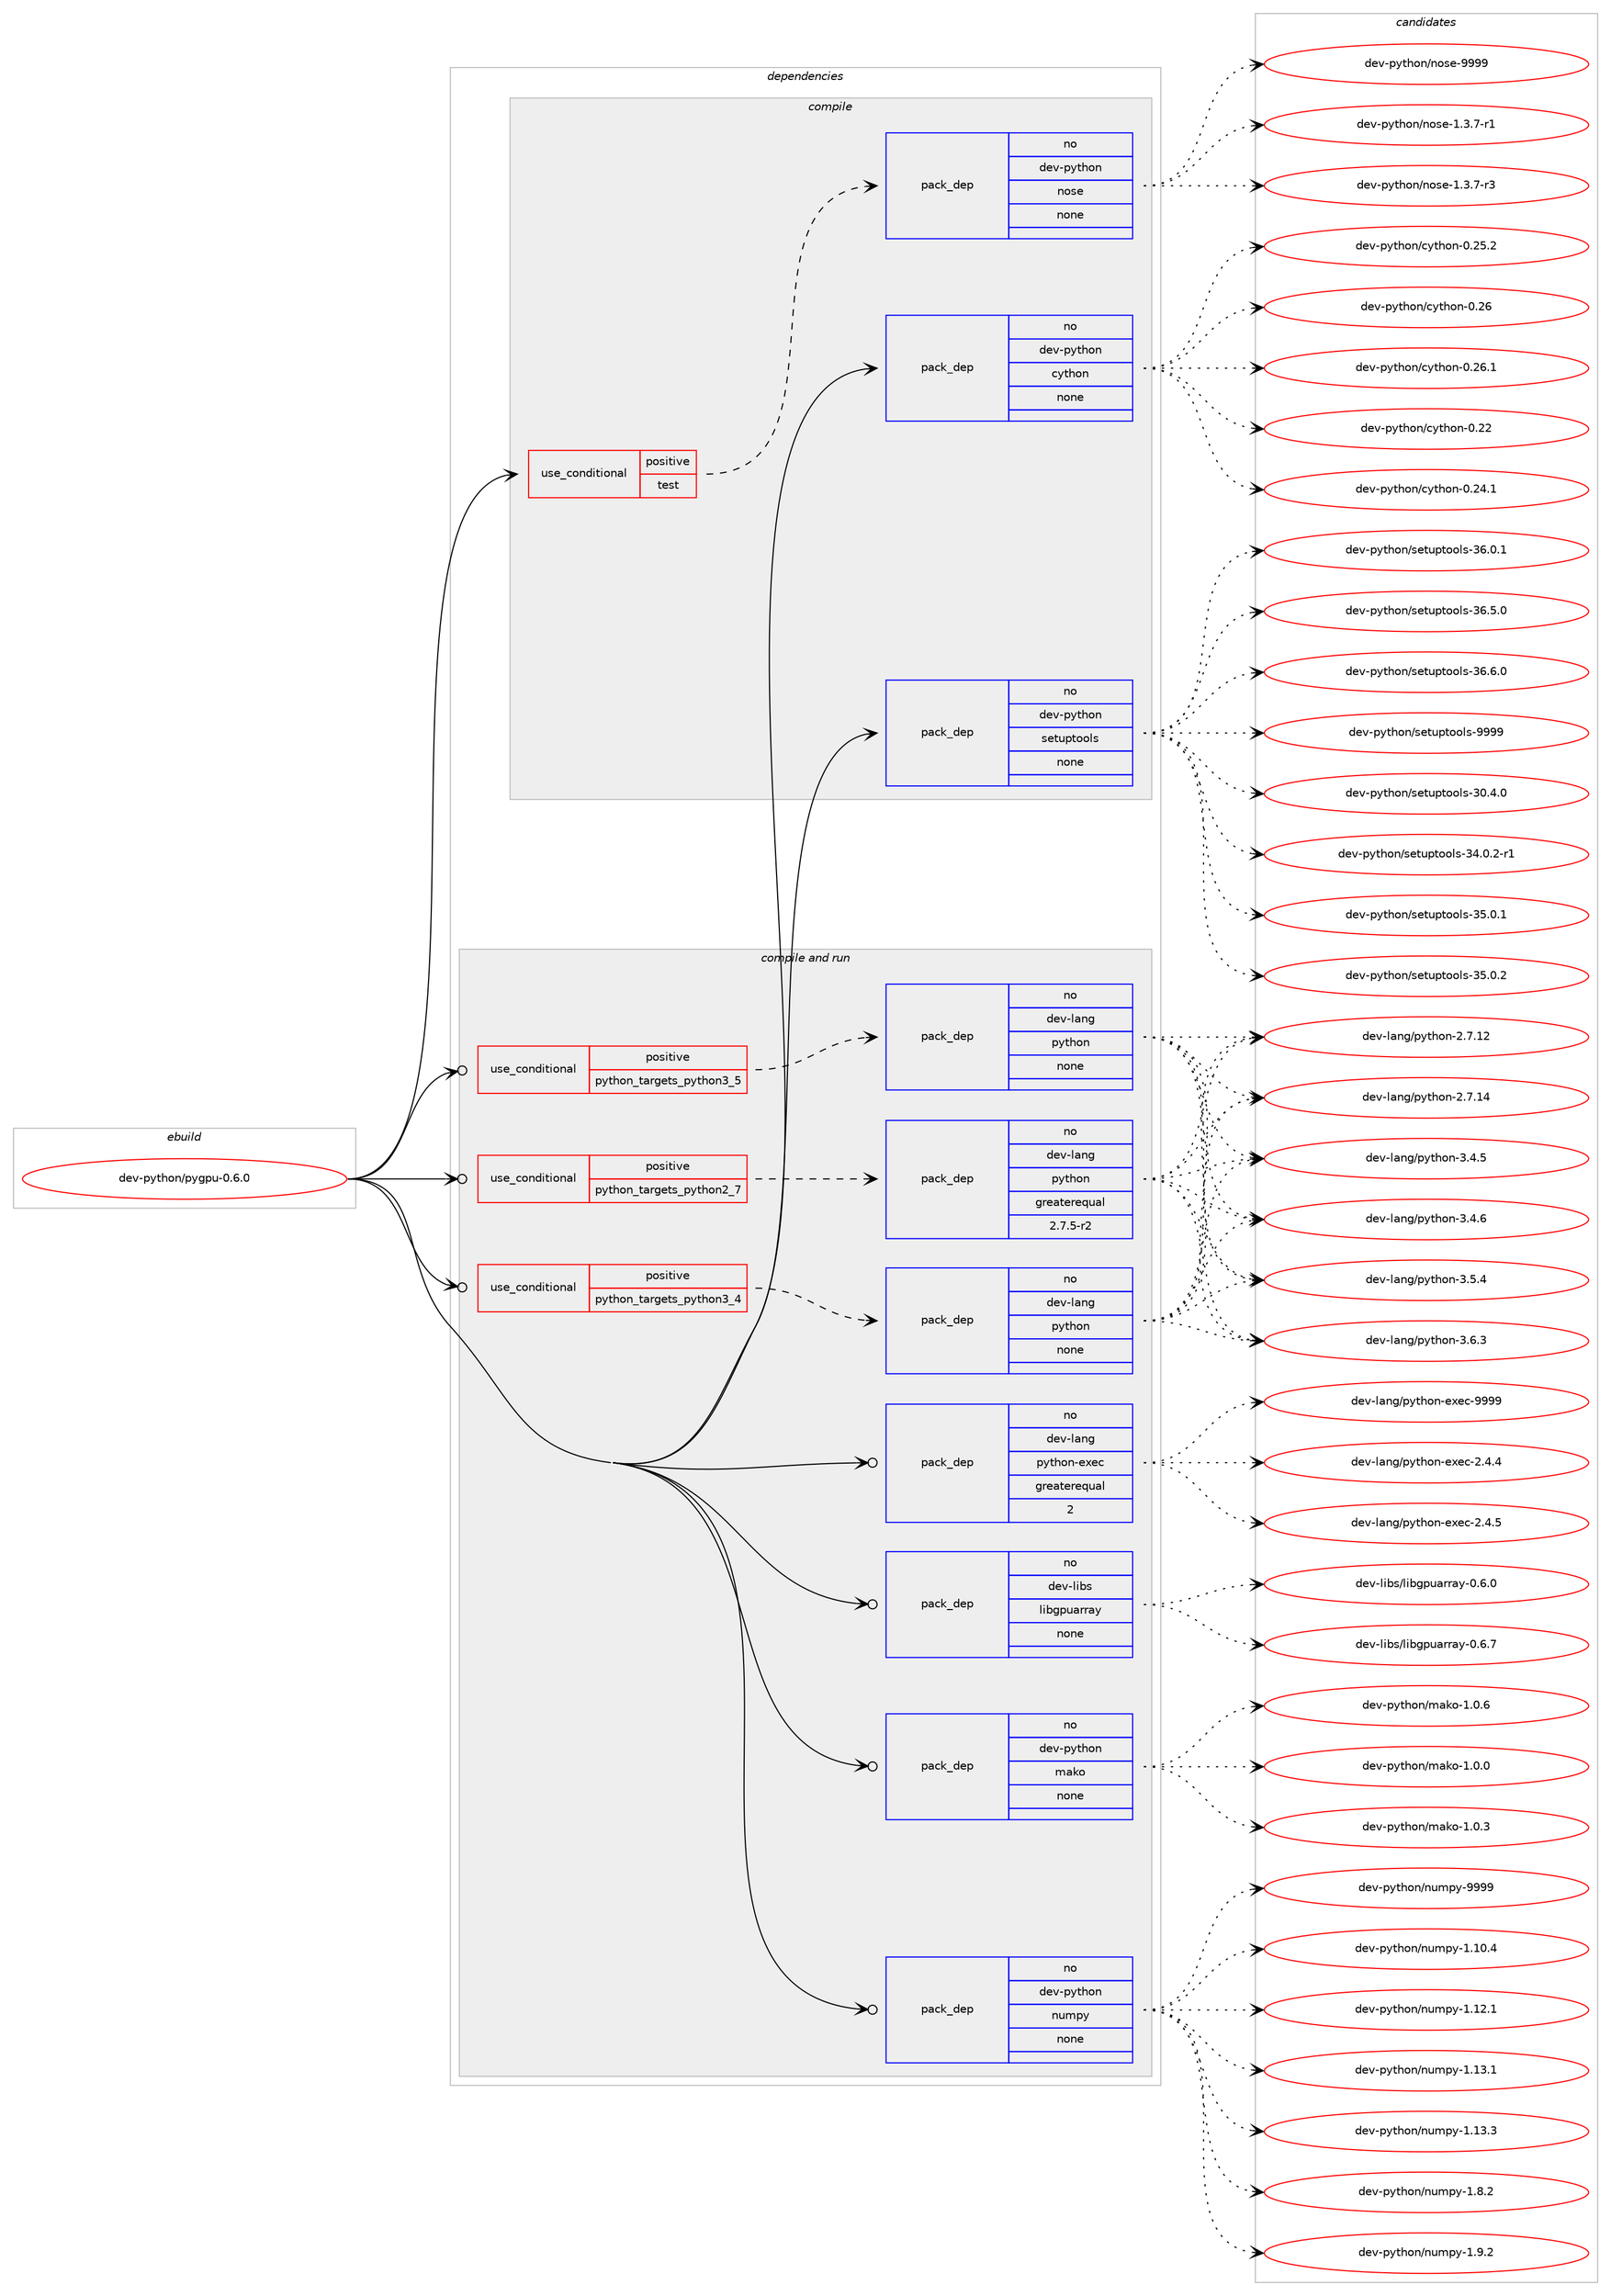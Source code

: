 digraph prolog {

# *************
# Graph options
# *************

newrank=true;
concentrate=true;
compound=true;
graph [rankdir=LR,fontname=Helvetica,fontsize=10,ranksep=1.5];#, ranksep=2.5, nodesep=0.2];
edge  [arrowhead=vee];
node  [fontname=Helvetica,fontsize=10];

# **********
# The ebuild
# **********

subgraph cluster_leftcol {
color=gray;
rank=same;
label=<<i>ebuild</i>>;
id [label="dev-python/pygpu-0.6.0", color=red, width=4, href="../dev-python/pygpu-0.6.0.svg"];
}

# ****************
# The dependencies
# ****************

subgraph cluster_midcol {
color=gray;
label=<<i>dependencies</i>>;
subgraph cluster_compile {
fillcolor="#eeeeee";
style=filled;
label=<<i>compile</i>>;
subgraph cond38506 {
dependency176638 [label=<<TABLE BORDER="0" CELLBORDER="1" CELLSPACING="0" CELLPADDING="4"><TR><TD ROWSPAN="3" CELLPADDING="10">use_conditional</TD></TR><TR><TD>positive</TD></TR><TR><TD>test</TD></TR></TABLE>>, shape=none, color=red];
subgraph pack134217 {
dependency176639 [label=<<TABLE BORDER="0" CELLBORDER="1" CELLSPACING="0" CELLPADDING="4" WIDTH="220"><TR><TD ROWSPAN="6" CELLPADDING="30">pack_dep</TD></TR><TR><TD WIDTH="110">no</TD></TR><TR><TD>dev-python</TD></TR><TR><TD>nose</TD></TR><TR><TD>none</TD></TR><TR><TD></TD></TR></TABLE>>, shape=none, color=blue];
}
dependency176638:e -> dependency176639:w [weight=20,style="dashed",arrowhead="vee"];
}
id:e -> dependency176638:w [weight=20,style="solid",arrowhead="vee"];
subgraph pack134218 {
dependency176640 [label=<<TABLE BORDER="0" CELLBORDER="1" CELLSPACING="0" CELLPADDING="4" WIDTH="220"><TR><TD ROWSPAN="6" CELLPADDING="30">pack_dep</TD></TR><TR><TD WIDTH="110">no</TD></TR><TR><TD>dev-python</TD></TR><TR><TD>cython</TD></TR><TR><TD>none</TD></TR><TR><TD></TD></TR></TABLE>>, shape=none, color=blue];
}
id:e -> dependency176640:w [weight=20,style="solid",arrowhead="vee"];
subgraph pack134219 {
dependency176641 [label=<<TABLE BORDER="0" CELLBORDER="1" CELLSPACING="0" CELLPADDING="4" WIDTH="220"><TR><TD ROWSPAN="6" CELLPADDING="30">pack_dep</TD></TR><TR><TD WIDTH="110">no</TD></TR><TR><TD>dev-python</TD></TR><TR><TD>setuptools</TD></TR><TR><TD>none</TD></TR><TR><TD></TD></TR></TABLE>>, shape=none, color=blue];
}
id:e -> dependency176641:w [weight=20,style="solid",arrowhead="vee"];
}
subgraph cluster_compileandrun {
fillcolor="#eeeeee";
style=filled;
label=<<i>compile and run</i>>;
subgraph cond38507 {
dependency176642 [label=<<TABLE BORDER="0" CELLBORDER="1" CELLSPACING="0" CELLPADDING="4"><TR><TD ROWSPAN="3" CELLPADDING="10">use_conditional</TD></TR><TR><TD>positive</TD></TR><TR><TD>python_targets_python2_7</TD></TR></TABLE>>, shape=none, color=red];
subgraph pack134220 {
dependency176643 [label=<<TABLE BORDER="0" CELLBORDER="1" CELLSPACING="0" CELLPADDING="4" WIDTH="220"><TR><TD ROWSPAN="6" CELLPADDING="30">pack_dep</TD></TR><TR><TD WIDTH="110">no</TD></TR><TR><TD>dev-lang</TD></TR><TR><TD>python</TD></TR><TR><TD>greaterequal</TD></TR><TR><TD>2.7.5-r2</TD></TR></TABLE>>, shape=none, color=blue];
}
dependency176642:e -> dependency176643:w [weight=20,style="dashed",arrowhead="vee"];
}
id:e -> dependency176642:w [weight=20,style="solid",arrowhead="odotvee"];
subgraph cond38508 {
dependency176644 [label=<<TABLE BORDER="0" CELLBORDER="1" CELLSPACING="0" CELLPADDING="4"><TR><TD ROWSPAN="3" CELLPADDING="10">use_conditional</TD></TR><TR><TD>positive</TD></TR><TR><TD>python_targets_python3_4</TD></TR></TABLE>>, shape=none, color=red];
subgraph pack134221 {
dependency176645 [label=<<TABLE BORDER="0" CELLBORDER="1" CELLSPACING="0" CELLPADDING="4" WIDTH="220"><TR><TD ROWSPAN="6" CELLPADDING="30">pack_dep</TD></TR><TR><TD WIDTH="110">no</TD></TR><TR><TD>dev-lang</TD></TR><TR><TD>python</TD></TR><TR><TD>none</TD></TR><TR><TD></TD></TR></TABLE>>, shape=none, color=blue];
}
dependency176644:e -> dependency176645:w [weight=20,style="dashed",arrowhead="vee"];
}
id:e -> dependency176644:w [weight=20,style="solid",arrowhead="odotvee"];
subgraph cond38509 {
dependency176646 [label=<<TABLE BORDER="0" CELLBORDER="1" CELLSPACING="0" CELLPADDING="4"><TR><TD ROWSPAN="3" CELLPADDING="10">use_conditional</TD></TR><TR><TD>positive</TD></TR><TR><TD>python_targets_python3_5</TD></TR></TABLE>>, shape=none, color=red];
subgraph pack134222 {
dependency176647 [label=<<TABLE BORDER="0" CELLBORDER="1" CELLSPACING="0" CELLPADDING="4" WIDTH="220"><TR><TD ROWSPAN="6" CELLPADDING="30">pack_dep</TD></TR><TR><TD WIDTH="110">no</TD></TR><TR><TD>dev-lang</TD></TR><TR><TD>python</TD></TR><TR><TD>none</TD></TR><TR><TD></TD></TR></TABLE>>, shape=none, color=blue];
}
dependency176646:e -> dependency176647:w [weight=20,style="dashed",arrowhead="vee"];
}
id:e -> dependency176646:w [weight=20,style="solid",arrowhead="odotvee"];
subgraph pack134223 {
dependency176648 [label=<<TABLE BORDER="0" CELLBORDER="1" CELLSPACING="0" CELLPADDING="4" WIDTH="220"><TR><TD ROWSPAN="6" CELLPADDING="30">pack_dep</TD></TR><TR><TD WIDTH="110">no</TD></TR><TR><TD>dev-lang</TD></TR><TR><TD>python-exec</TD></TR><TR><TD>greaterequal</TD></TR><TR><TD>2</TD></TR></TABLE>>, shape=none, color=blue];
}
id:e -> dependency176648:w [weight=20,style="solid",arrowhead="odotvee"];
subgraph pack134224 {
dependency176649 [label=<<TABLE BORDER="0" CELLBORDER="1" CELLSPACING="0" CELLPADDING="4" WIDTH="220"><TR><TD ROWSPAN="6" CELLPADDING="30">pack_dep</TD></TR><TR><TD WIDTH="110">no</TD></TR><TR><TD>dev-libs</TD></TR><TR><TD>libgpuarray</TD></TR><TR><TD>none</TD></TR><TR><TD></TD></TR></TABLE>>, shape=none, color=blue];
}
id:e -> dependency176649:w [weight=20,style="solid",arrowhead="odotvee"];
subgraph pack134225 {
dependency176650 [label=<<TABLE BORDER="0" CELLBORDER="1" CELLSPACING="0" CELLPADDING="4" WIDTH="220"><TR><TD ROWSPAN="6" CELLPADDING="30">pack_dep</TD></TR><TR><TD WIDTH="110">no</TD></TR><TR><TD>dev-python</TD></TR><TR><TD>mako</TD></TR><TR><TD>none</TD></TR><TR><TD></TD></TR></TABLE>>, shape=none, color=blue];
}
id:e -> dependency176650:w [weight=20,style="solid",arrowhead="odotvee"];
subgraph pack134226 {
dependency176651 [label=<<TABLE BORDER="0" CELLBORDER="1" CELLSPACING="0" CELLPADDING="4" WIDTH="220"><TR><TD ROWSPAN="6" CELLPADDING="30">pack_dep</TD></TR><TR><TD WIDTH="110">no</TD></TR><TR><TD>dev-python</TD></TR><TR><TD>numpy</TD></TR><TR><TD>none</TD></TR><TR><TD></TD></TR></TABLE>>, shape=none, color=blue];
}
id:e -> dependency176651:w [weight=20,style="solid",arrowhead="odotvee"];
}
subgraph cluster_run {
fillcolor="#eeeeee";
style=filled;
label=<<i>run</i>>;
}
}

# **************
# The candidates
# **************

subgraph cluster_choices {
rank=same;
color=gray;
label=<<i>candidates</i>>;

subgraph choice134217 {
color=black;
nodesep=1;
choice10010111845112121116104111110471101111151014549465146554511449 [label="dev-python/nose-1.3.7-r1", color=red, width=4,href="../dev-python/nose-1.3.7-r1.svg"];
choice10010111845112121116104111110471101111151014549465146554511451 [label="dev-python/nose-1.3.7-r3", color=red, width=4,href="../dev-python/nose-1.3.7-r3.svg"];
choice10010111845112121116104111110471101111151014557575757 [label="dev-python/nose-9999", color=red, width=4,href="../dev-python/nose-9999.svg"];
dependency176639:e -> choice10010111845112121116104111110471101111151014549465146554511449:w [style=dotted,weight="100"];
dependency176639:e -> choice10010111845112121116104111110471101111151014549465146554511451:w [style=dotted,weight="100"];
dependency176639:e -> choice10010111845112121116104111110471101111151014557575757:w [style=dotted,weight="100"];
}
subgraph choice134218 {
color=black;
nodesep=1;
choice1001011184511212111610411111047991211161041111104548465050 [label="dev-python/cython-0.22", color=red, width=4,href="../dev-python/cython-0.22.svg"];
choice10010111845112121116104111110479912111610411111045484650524649 [label="dev-python/cython-0.24.1", color=red, width=4,href="../dev-python/cython-0.24.1.svg"];
choice10010111845112121116104111110479912111610411111045484650534650 [label="dev-python/cython-0.25.2", color=red, width=4,href="../dev-python/cython-0.25.2.svg"];
choice1001011184511212111610411111047991211161041111104548465054 [label="dev-python/cython-0.26", color=red, width=4,href="../dev-python/cython-0.26.svg"];
choice10010111845112121116104111110479912111610411111045484650544649 [label="dev-python/cython-0.26.1", color=red, width=4,href="../dev-python/cython-0.26.1.svg"];
dependency176640:e -> choice1001011184511212111610411111047991211161041111104548465050:w [style=dotted,weight="100"];
dependency176640:e -> choice10010111845112121116104111110479912111610411111045484650524649:w [style=dotted,weight="100"];
dependency176640:e -> choice10010111845112121116104111110479912111610411111045484650534650:w [style=dotted,weight="100"];
dependency176640:e -> choice1001011184511212111610411111047991211161041111104548465054:w [style=dotted,weight="100"];
dependency176640:e -> choice10010111845112121116104111110479912111610411111045484650544649:w [style=dotted,weight="100"];
}
subgraph choice134219 {
color=black;
nodesep=1;
choice100101118451121211161041111104711510111611711211611111110811545514846524648 [label="dev-python/setuptools-30.4.0", color=red, width=4,href="../dev-python/setuptools-30.4.0.svg"];
choice1001011184511212111610411111047115101116117112116111111108115455152464846504511449 [label="dev-python/setuptools-34.0.2-r1", color=red, width=4,href="../dev-python/setuptools-34.0.2-r1.svg"];
choice100101118451121211161041111104711510111611711211611111110811545515346484649 [label="dev-python/setuptools-35.0.1", color=red, width=4,href="../dev-python/setuptools-35.0.1.svg"];
choice100101118451121211161041111104711510111611711211611111110811545515346484650 [label="dev-python/setuptools-35.0.2", color=red, width=4,href="../dev-python/setuptools-35.0.2.svg"];
choice100101118451121211161041111104711510111611711211611111110811545515446484649 [label="dev-python/setuptools-36.0.1", color=red, width=4,href="../dev-python/setuptools-36.0.1.svg"];
choice100101118451121211161041111104711510111611711211611111110811545515446534648 [label="dev-python/setuptools-36.5.0", color=red, width=4,href="../dev-python/setuptools-36.5.0.svg"];
choice100101118451121211161041111104711510111611711211611111110811545515446544648 [label="dev-python/setuptools-36.6.0", color=red, width=4,href="../dev-python/setuptools-36.6.0.svg"];
choice10010111845112121116104111110471151011161171121161111111081154557575757 [label="dev-python/setuptools-9999", color=red, width=4,href="../dev-python/setuptools-9999.svg"];
dependency176641:e -> choice100101118451121211161041111104711510111611711211611111110811545514846524648:w [style=dotted,weight="100"];
dependency176641:e -> choice1001011184511212111610411111047115101116117112116111111108115455152464846504511449:w [style=dotted,weight="100"];
dependency176641:e -> choice100101118451121211161041111104711510111611711211611111110811545515346484649:w [style=dotted,weight="100"];
dependency176641:e -> choice100101118451121211161041111104711510111611711211611111110811545515346484650:w [style=dotted,weight="100"];
dependency176641:e -> choice100101118451121211161041111104711510111611711211611111110811545515446484649:w [style=dotted,weight="100"];
dependency176641:e -> choice100101118451121211161041111104711510111611711211611111110811545515446534648:w [style=dotted,weight="100"];
dependency176641:e -> choice100101118451121211161041111104711510111611711211611111110811545515446544648:w [style=dotted,weight="100"];
dependency176641:e -> choice10010111845112121116104111110471151011161171121161111111081154557575757:w [style=dotted,weight="100"];
}
subgraph choice134220 {
color=black;
nodesep=1;
choice10010111845108971101034711212111610411111045504655464950 [label="dev-lang/python-2.7.12", color=red, width=4,href="../dev-lang/python-2.7.12.svg"];
choice10010111845108971101034711212111610411111045504655464952 [label="dev-lang/python-2.7.14", color=red, width=4,href="../dev-lang/python-2.7.14.svg"];
choice100101118451089711010347112121116104111110455146524653 [label="dev-lang/python-3.4.5", color=red, width=4,href="../dev-lang/python-3.4.5.svg"];
choice100101118451089711010347112121116104111110455146524654 [label="dev-lang/python-3.4.6", color=red, width=4,href="../dev-lang/python-3.4.6.svg"];
choice100101118451089711010347112121116104111110455146534652 [label="dev-lang/python-3.5.4", color=red, width=4,href="../dev-lang/python-3.5.4.svg"];
choice100101118451089711010347112121116104111110455146544651 [label="dev-lang/python-3.6.3", color=red, width=4,href="../dev-lang/python-3.6.3.svg"];
dependency176643:e -> choice10010111845108971101034711212111610411111045504655464950:w [style=dotted,weight="100"];
dependency176643:e -> choice10010111845108971101034711212111610411111045504655464952:w [style=dotted,weight="100"];
dependency176643:e -> choice100101118451089711010347112121116104111110455146524653:w [style=dotted,weight="100"];
dependency176643:e -> choice100101118451089711010347112121116104111110455146524654:w [style=dotted,weight="100"];
dependency176643:e -> choice100101118451089711010347112121116104111110455146534652:w [style=dotted,weight="100"];
dependency176643:e -> choice100101118451089711010347112121116104111110455146544651:w [style=dotted,weight="100"];
}
subgraph choice134221 {
color=black;
nodesep=1;
choice10010111845108971101034711212111610411111045504655464950 [label="dev-lang/python-2.7.12", color=red, width=4,href="../dev-lang/python-2.7.12.svg"];
choice10010111845108971101034711212111610411111045504655464952 [label="dev-lang/python-2.7.14", color=red, width=4,href="../dev-lang/python-2.7.14.svg"];
choice100101118451089711010347112121116104111110455146524653 [label="dev-lang/python-3.4.5", color=red, width=4,href="../dev-lang/python-3.4.5.svg"];
choice100101118451089711010347112121116104111110455146524654 [label="dev-lang/python-3.4.6", color=red, width=4,href="../dev-lang/python-3.4.6.svg"];
choice100101118451089711010347112121116104111110455146534652 [label="dev-lang/python-3.5.4", color=red, width=4,href="../dev-lang/python-3.5.4.svg"];
choice100101118451089711010347112121116104111110455146544651 [label="dev-lang/python-3.6.3", color=red, width=4,href="../dev-lang/python-3.6.3.svg"];
dependency176645:e -> choice10010111845108971101034711212111610411111045504655464950:w [style=dotted,weight="100"];
dependency176645:e -> choice10010111845108971101034711212111610411111045504655464952:w [style=dotted,weight="100"];
dependency176645:e -> choice100101118451089711010347112121116104111110455146524653:w [style=dotted,weight="100"];
dependency176645:e -> choice100101118451089711010347112121116104111110455146524654:w [style=dotted,weight="100"];
dependency176645:e -> choice100101118451089711010347112121116104111110455146534652:w [style=dotted,weight="100"];
dependency176645:e -> choice100101118451089711010347112121116104111110455146544651:w [style=dotted,weight="100"];
}
subgraph choice134222 {
color=black;
nodesep=1;
choice10010111845108971101034711212111610411111045504655464950 [label="dev-lang/python-2.7.12", color=red, width=4,href="../dev-lang/python-2.7.12.svg"];
choice10010111845108971101034711212111610411111045504655464952 [label="dev-lang/python-2.7.14", color=red, width=4,href="../dev-lang/python-2.7.14.svg"];
choice100101118451089711010347112121116104111110455146524653 [label="dev-lang/python-3.4.5", color=red, width=4,href="../dev-lang/python-3.4.5.svg"];
choice100101118451089711010347112121116104111110455146524654 [label="dev-lang/python-3.4.6", color=red, width=4,href="../dev-lang/python-3.4.6.svg"];
choice100101118451089711010347112121116104111110455146534652 [label="dev-lang/python-3.5.4", color=red, width=4,href="../dev-lang/python-3.5.4.svg"];
choice100101118451089711010347112121116104111110455146544651 [label="dev-lang/python-3.6.3", color=red, width=4,href="../dev-lang/python-3.6.3.svg"];
dependency176647:e -> choice10010111845108971101034711212111610411111045504655464950:w [style=dotted,weight="100"];
dependency176647:e -> choice10010111845108971101034711212111610411111045504655464952:w [style=dotted,weight="100"];
dependency176647:e -> choice100101118451089711010347112121116104111110455146524653:w [style=dotted,weight="100"];
dependency176647:e -> choice100101118451089711010347112121116104111110455146524654:w [style=dotted,weight="100"];
dependency176647:e -> choice100101118451089711010347112121116104111110455146534652:w [style=dotted,weight="100"];
dependency176647:e -> choice100101118451089711010347112121116104111110455146544651:w [style=dotted,weight="100"];
}
subgraph choice134223 {
color=black;
nodesep=1;
choice1001011184510897110103471121211161041111104510112010199455046524652 [label="dev-lang/python-exec-2.4.4", color=red, width=4,href="../dev-lang/python-exec-2.4.4.svg"];
choice1001011184510897110103471121211161041111104510112010199455046524653 [label="dev-lang/python-exec-2.4.5", color=red, width=4,href="../dev-lang/python-exec-2.4.5.svg"];
choice10010111845108971101034711212111610411111045101120101994557575757 [label="dev-lang/python-exec-9999", color=red, width=4,href="../dev-lang/python-exec-9999.svg"];
dependency176648:e -> choice1001011184510897110103471121211161041111104510112010199455046524652:w [style=dotted,weight="100"];
dependency176648:e -> choice1001011184510897110103471121211161041111104510112010199455046524653:w [style=dotted,weight="100"];
dependency176648:e -> choice10010111845108971101034711212111610411111045101120101994557575757:w [style=dotted,weight="100"];
}
subgraph choice134224 {
color=black;
nodesep=1;
choice100101118451081059811547108105981031121179711411497121454846544648 [label="dev-libs/libgpuarray-0.6.0", color=red, width=4,href="../dev-libs/libgpuarray-0.6.0.svg"];
choice100101118451081059811547108105981031121179711411497121454846544655 [label="dev-libs/libgpuarray-0.6.7", color=red, width=4,href="../dev-libs/libgpuarray-0.6.7.svg"];
dependency176649:e -> choice100101118451081059811547108105981031121179711411497121454846544648:w [style=dotted,weight="100"];
dependency176649:e -> choice100101118451081059811547108105981031121179711411497121454846544655:w [style=dotted,weight="100"];
}
subgraph choice134225 {
color=black;
nodesep=1;
choice100101118451121211161041111104710997107111454946484648 [label="dev-python/mako-1.0.0", color=red, width=4,href="../dev-python/mako-1.0.0.svg"];
choice100101118451121211161041111104710997107111454946484651 [label="dev-python/mako-1.0.3", color=red, width=4,href="../dev-python/mako-1.0.3.svg"];
choice100101118451121211161041111104710997107111454946484654 [label="dev-python/mako-1.0.6", color=red, width=4,href="../dev-python/mako-1.0.6.svg"];
dependency176650:e -> choice100101118451121211161041111104710997107111454946484648:w [style=dotted,weight="100"];
dependency176650:e -> choice100101118451121211161041111104710997107111454946484651:w [style=dotted,weight="100"];
dependency176650:e -> choice100101118451121211161041111104710997107111454946484654:w [style=dotted,weight="100"];
}
subgraph choice134226 {
color=black;
nodesep=1;
choice100101118451121211161041111104711011710911212145494649484652 [label="dev-python/numpy-1.10.4", color=red, width=4,href="../dev-python/numpy-1.10.4.svg"];
choice100101118451121211161041111104711011710911212145494649504649 [label="dev-python/numpy-1.12.1", color=red, width=4,href="../dev-python/numpy-1.12.1.svg"];
choice100101118451121211161041111104711011710911212145494649514649 [label="dev-python/numpy-1.13.1", color=red, width=4,href="../dev-python/numpy-1.13.1.svg"];
choice100101118451121211161041111104711011710911212145494649514651 [label="dev-python/numpy-1.13.3", color=red, width=4,href="../dev-python/numpy-1.13.3.svg"];
choice1001011184511212111610411111047110117109112121454946564650 [label="dev-python/numpy-1.8.2", color=red, width=4,href="../dev-python/numpy-1.8.2.svg"];
choice1001011184511212111610411111047110117109112121454946574650 [label="dev-python/numpy-1.9.2", color=red, width=4,href="../dev-python/numpy-1.9.2.svg"];
choice10010111845112121116104111110471101171091121214557575757 [label="dev-python/numpy-9999", color=red, width=4,href="../dev-python/numpy-9999.svg"];
dependency176651:e -> choice100101118451121211161041111104711011710911212145494649484652:w [style=dotted,weight="100"];
dependency176651:e -> choice100101118451121211161041111104711011710911212145494649504649:w [style=dotted,weight="100"];
dependency176651:e -> choice100101118451121211161041111104711011710911212145494649514649:w [style=dotted,weight="100"];
dependency176651:e -> choice100101118451121211161041111104711011710911212145494649514651:w [style=dotted,weight="100"];
dependency176651:e -> choice1001011184511212111610411111047110117109112121454946564650:w [style=dotted,weight="100"];
dependency176651:e -> choice1001011184511212111610411111047110117109112121454946574650:w [style=dotted,weight="100"];
dependency176651:e -> choice10010111845112121116104111110471101171091121214557575757:w [style=dotted,weight="100"];
}
}

}
